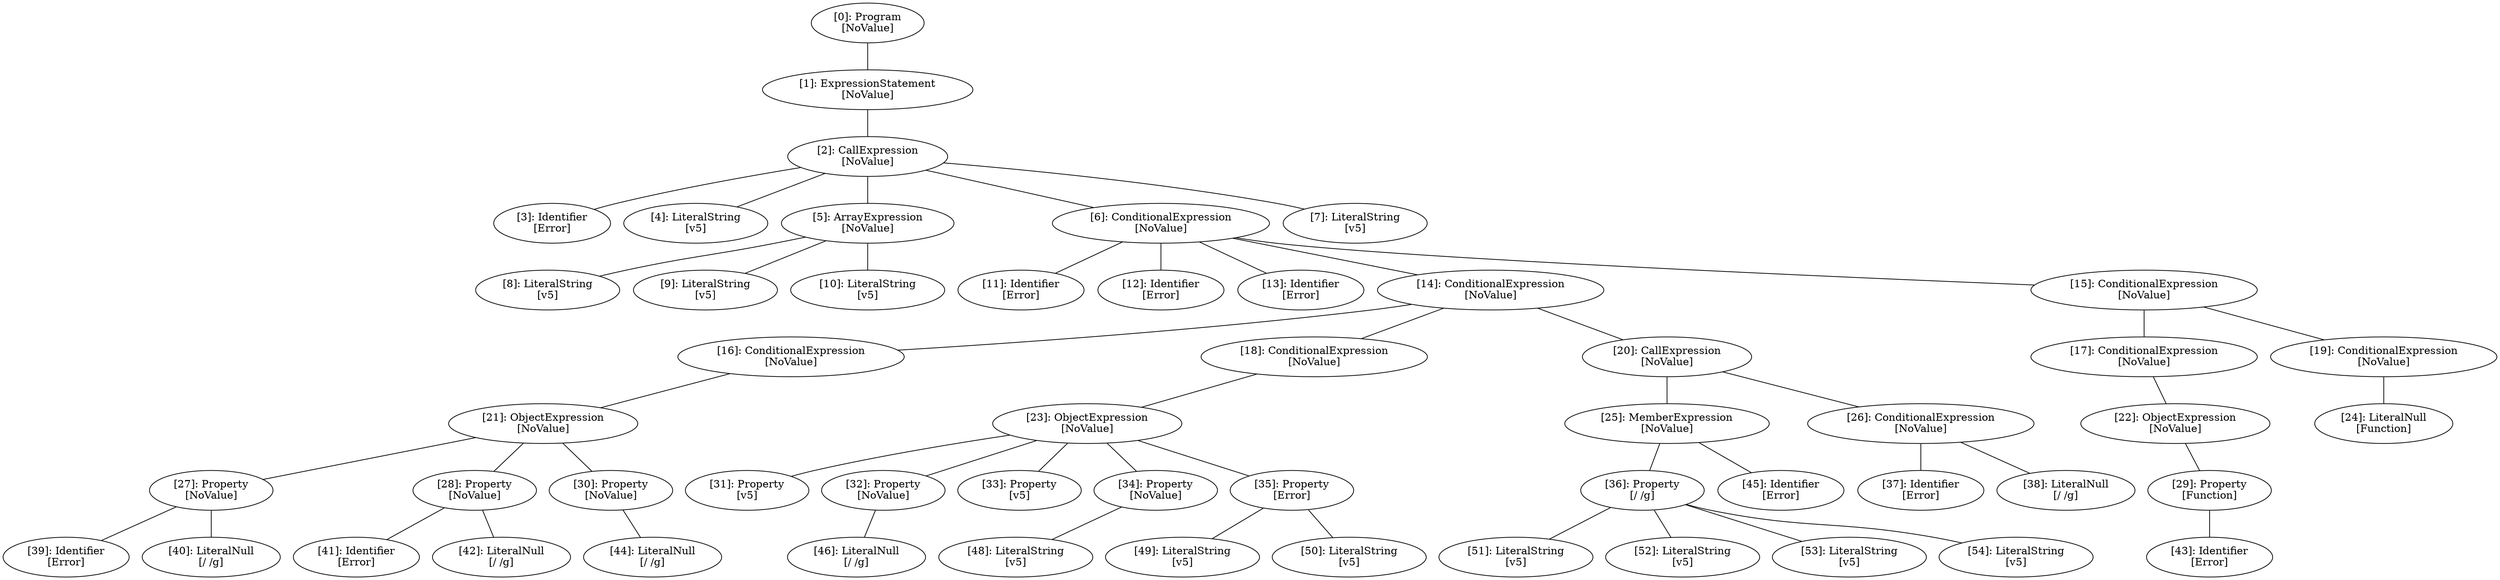 // Result
graph {
	0 [label="[0]: Program
[NoValue]"]
	1 [label="[1]: ExpressionStatement
[NoValue]"]
	2 [label="[2]: CallExpression
[NoValue]"]
	3 [label="[3]: Identifier
[Error]"]
	4 [label="[4]: LiteralString
[v5]"]
	5 [label="[5]: ArrayExpression
[NoValue]"]
	6 [label="[6]: ConditionalExpression
[NoValue]"]
	7 [label="[7]: LiteralString
[v5]"]
	8 [label="[8]: LiteralString
[v5]"]
	9 [label="[9]: LiteralString
[v5]"]
	10 [label="[10]: LiteralString
[v5]"]
	11 [label="[11]: Identifier
[Error]"]
	12 [label="[12]: Identifier
[Error]"]
	13 [label="[13]: Identifier
[Error]"]
	14 [label="[14]: ConditionalExpression
[NoValue]"]
	15 [label="[15]: ConditionalExpression
[NoValue]"]
	16 [label="[16]: ConditionalExpression
[NoValue]"]
	17 [label="[17]: ConditionalExpression
[NoValue]"]
	18 [label="[18]: ConditionalExpression
[NoValue]"]
	19 [label="[19]: ConditionalExpression
[NoValue]"]
	20 [label="[20]: CallExpression
[NoValue]"]
	21 [label="[21]: ObjectExpression
[NoValue]"]
	22 [label="[22]: ObjectExpression
[NoValue]"]
	23 [label="[23]: ObjectExpression
[NoValue]"]
	24 [label="[24]: LiteralNull
[Function]"]
	25 [label="[25]: MemberExpression
[NoValue]"]
	26 [label="[26]: ConditionalExpression
[NoValue]"]
	27 [label="[27]: Property
[NoValue]"]
	28 [label="[28]: Property
[NoValue]"]
	29 [label="[29]: Property
[Function]"]
	30 [label="[30]: Property
[NoValue]"]
	31 [label="[31]: Property
[v5]"]
	32 [label="[32]: Property
[NoValue]"]
	33 [label="[33]: Property
[v5]"]
	34 [label="[34]: Property
[NoValue]"]
	35 [label="[35]: Property
[Error]"]
	36 [label="[36]: Property
[/ /g]"]
	37 [label="[37]: Identifier
[Error]"]
	38 [label="[38]: LiteralNull
[/ /g]"]
	39 [label="[39]: Identifier
[Error]"]
	40 [label="[40]: LiteralNull
[/ /g]"]
	41 [label="[41]: Identifier
[Error]"]
	42 [label="[42]: LiteralNull
[/ /g]"]
	43 [label="[43]: Identifier
[Error]"]
	44 [label="[44]: LiteralNull
[/ /g]"]
	45 [label="[45]: Identifier
[Error]"]
	46 [label="[46]: LiteralNull
[/ /g]"]
	48 [label="[48]: LiteralString
[v5]"]
	49 [label="[49]: LiteralString
[v5]"]
	50 [label="[50]: LiteralString
[v5]"]
	51 [label="[51]: LiteralString
[v5]"]
	52 [label="[52]: LiteralString
[v5]"]
	53 [label="[53]: LiteralString
[v5]"]
	54 [label="[54]: LiteralString
[v5]"]
	0 -- 1
	1 -- 2
	2 -- 3
	2 -- 4
	2 -- 5
	2 -- 6
	2 -- 7
	5 -- 8
	5 -- 9
	5 -- 10
	6 -- 11
	6 -- 12
	6 -- 13
	6 -- 14
	6 -- 15
	14 -- 16
	14 -- 18
	14 -- 20
	15 -- 17
	15 -- 19
	16 -- 21
	17 -- 22
	18 -- 23
	19 -- 24
	20 -- 25
	20 -- 26
	21 -- 27
	21 -- 28
	21 -- 30
	22 -- 29
	23 -- 31
	23 -- 32
	23 -- 33
	23 -- 34
	23 -- 35
	25 -- 36
	25 -- 45
	26 -- 37
	26 -- 38
	27 -- 39
	27 -- 40
	28 -- 41
	28 -- 42
	29 -- 43
	30 -- 44
	32 -- 46
	34 -- 48
	35 -- 49
	35 -- 50
	36 -- 51
	36 -- 52
	36 -- 53
	36 -- 54
}
